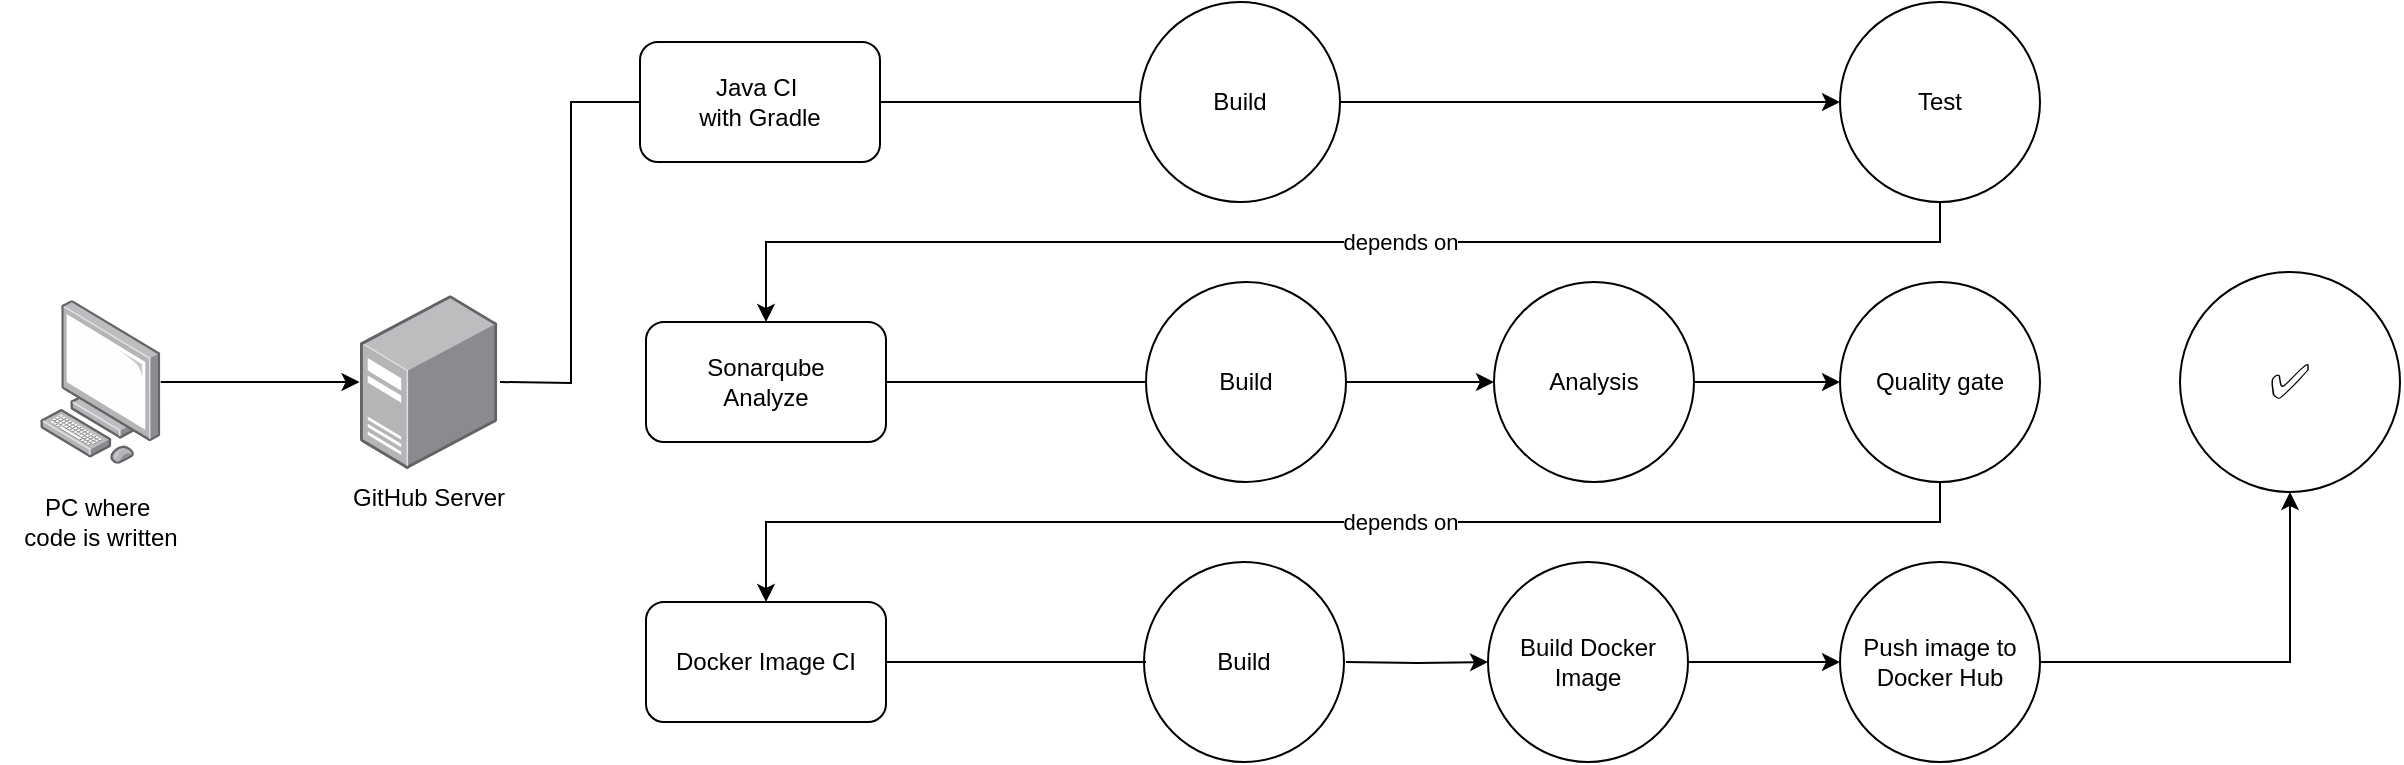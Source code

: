 <mxfile version="25.0.3">
  <diagram name="Page-1" id="lY8ImCbq6xqDSYd5CE9Q">
    <mxGraphModel dx="1236" dy="531" grid="1" gridSize="10" guides="1" tooltips="1" connect="1" arrows="1" fold="1" page="1" pageScale="1" pageWidth="1700" pageHeight="1100" math="0" shadow="0">
      <root>
        <mxCell id="0" />
        <mxCell id="1" parent="0" />
        <mxCell id="h6P8nCgVh_O-HDzW5caL-2" value="Build" style="ellipse;whiteSpace=wrap;html=1;aspect=fixed;" parent="1" vertex="1">
          <mxGeometry x="612" y="400" width="100" height="100" as="geometry" />
        </mxCell>
        <mxCell id="h6P8nCgVh_O-HDzW5caL-3" value="Docker Image CI" style="rounded=1;whiteSpace=wrap;html=1;" parent="1" vertex="1">
          <mxGeometry x="363" y="420" width="120" height="60" as="geometry" />
        </mxCell>
        <mxCell id="h6P8nCgVh_O-HDzW5caL-4" style="edgeStyle=orthogonalEdgeStyle;rounded=0;orthogonalLoop=1;jettySize=auto;html=1;entryX=0;entryY=0.5;entryDx=0;entryDy=0;" parent="1" source="h6P8nCgVh_O-HDzW5caL-5" target="h6P8nCgVh_O-HDzW5caL-11" edge="1">
          <mxGeometry relative="1" as="geometry" />
        </mxCell>
        <mxCell id="h6P8nCgVh_O-HDzW5caL-5" value="Build" style="ellipse;whiteSpace=wrap;html=1;aspect=fixed;" parent="1" vertex="1">
          <mxGeometry x="610" y="120" width="100" height="100" as="geometry" />
        </mxCell>
        <mxCell id="h6P8nCgVh_O-HDzW5caL-6" value="Java CI&amp;nbsp;&lt;div&gt;with Gradle&lt;/div&gt;" style="rounded=1;whiteSpace=wrap;html=1;" parent="1" vertex="1">
          <mxGeometry x="360" y="140" width="120" height="60" as="geometry" />
        </mxCell>
        <mxCell id="h6P8nCgVh_O-HDzW5caL-7" style="edgeStyle=orthogonalEdgeStyle;rounded=0;orthogonalLoop=1;jettySize=auto;html=1;entryX=0;entryY=0.5;entryDx=0;entryDy=0;" parent="1" source="h6P8nCgVh_O-HDzW5caL-8" target="eLSRReAdFemIOKwLZGMY-1" edge="1">
          <mxGeometry relative="1" as="geometry" />
        </mxCell>
        <mxCell id="h6P8nCgVh_O-HDzW5caL-8" value="Build" style="ellipse;whiteSpace=wrap;html=1;aspect=fixed;" parent="1" vertex="1">
          <mxGeometry x="613" y="260" width="100" height="100" as="geometry" />
        </mxCell>
        <mxCell id="h6P8nCgVh_O-HDzW5caL-9" value="Sonarqube&lt;div&gt;Analyze&lt;/div&gt;" style="rounded=1;whiteSpace=wrap;html=1;" parent="1" vertex="1">
          <mxGeometry x="363" y="280" width="120" height="60" as="geometry" />
        </mxCell>
        <mxCell id="3mGRXp6iqAVC4NsbLFMK-4" style="edgeStyle=orthogonalEdgeStyle;rounded=0;orthogonalLoop=1;jettySize=auto;html=1;entryX=0.5;entryY=0;entryDx=0;entryDy=0;" edge="1" parent="1" source="h6P8nCgVh_O-HDzW5caL-11" target="h6P8nCgVh_O-HDzW5caL-9">
          <mxGeometry relative="1" as="geometry">
            <Array as="points">
              <mxPoint x="1010" y="240" />
              <mxPoint x="423" y="240" />
            </Array>
          </mxGeometry>
        </mxCell>
        <mxCell id="3mGRXp6iqAVC4NsbLFMK-7" value="depends on" style="edgeLabel;html=1;align=center;verticalAlign=middle;resizable=0;points=[];" vertex="1" connectable="0" parent="3mGRXp6iqAVC4NsbLFMK-4">
          <mxGeometry x="0.48" y="-2" relative="1" as="geometry">
            <mxPoint x="189" y="2" as="offset" />
          </mxGeometry>
        </mxCell>
        <mxCell id="h6P8nCgVh_O-HDzW5caL-11" value="Test" style="ellipse;whiteSpace=wrap;html=1;aspect=fixed;" parent="1" vertex="1">
          <mxGeometry x="960" y="120" width="100" height="100" as="geometry" />
        </mxCell>
        <mxCell id="h6P8nCgVh_O-HDzW5caL-12" value="" style="endArrow=none;html=1;rounded=0;exitX=1;exitY=0.5;exitDx=0;exitDy=0;entryX=0;entryY=0.5;entryDx=0;entryDy=0;" parent="1" source="h6P8nCgVh_O-HDzW5caL-3" edge="1">
          <mxGeometry width="50" height="50" relative="1" as="geometry">
            <mxPoint x="693" y="585" as="sourcePoint" />
            <mxPoint x="613" y="450" as="targetPoint" />
          </mxGeometry>
        </mxCell>
        <mxCell id="h6P8nCgVh_O-HDzW5caL-13" value="" style="endArrow=none;html=1;rounded=0;exitX=1;exitY=0.5;exitDx=0;exitDy=0;entryX=0;entryY=0.5;entryDx=0;entryDy=0;" parent="1" source="h6P8nCgVh_O-HDzW5caL-6" target="h6P8nCgVh_O-HDzW5caL-5" edge="1">
          <mxGeometry width="50" height="50" relative="1" as="geometry">
            <mxPoint x="480" y="169.5" as="sourcePoint" />
            <mxPoint x="610" y="169.5" as="targetPoint" />
          </mxGeometry>
        </mxCell>
        <mxCell id="h6P8nCgVh_O-HDzW5caL-14" value="" style="endArrow=none;html=1;rounded=0;entryX=0;entryY=0.5;entryDx=0;entryDy=0;exitX=1;exitY=0.5;exitDx=0;exitDy=0;" parent="1" source="h6P8nCgVh_O-HDzW5caL-9" target="h6P8nCgVh_O-HDzW5caL-8" edge="1">
          <mxGeometry width="50" height="50" relative="1" as="geometry">
            <mxPoint x="483" y="320" as="sourcePoint" />
            <mxPoint x="613" y="309.5" as="targetPoint" />
          </mxGeometry>
        </mxCell>
        <mxCell id="h6P8nCgVh_O-HDzW5caL-15" value="&lt;font style=&quot;font-size: 24px;&quot;&gt;✅&lt;/font&gt;" style="ellipse;whiteSpace=wrap;html=1;aspect=fixed;" parent="1" vertex="1">
          <mxGeometry x="1130" y="255" width="110" height="110" as="geometry" />
        </mxCell>
        <mxCell id="h6P8nCgVh_O-HDzW5caL-16" value="" style="image;points=[];aspect=fixed;html=1;align=center;shadow=0;dashed=0;image=img/lib/allied_telesis/computer_and_terminals/Personal_Computer.svg;" parent="1" vertex="1">
          <mxGeometry x="60" y="269.1" width="60.36" height="81.8" as="geometry" />
        </mxCell>
        <mxCell id="h6P8nCgVh_O-HDzW5caL-17" value="GitHub Server" style="image;points=[];aspect=fixed;html=1;align=center;shadow=0;dashed=0;image=img/lib/allied_telesis/computer_and_terminals/Server_Desktop.svg;" parent="1" vertex="1">
          <mxGeometry x="220" y="266.5" width="68.63" height="87" as="geometry" />
        </mxCell>
        <mxCell id="h6P8nCgVh_O-HDzW5caL-18" style="edgeStyle=orthogonalEdgeStyle;rounded=0;orthogonalLoop=1;jettySize=auto;html=1;entryX=-0.003;entryY=0.5;entryDx=0;entryDy=0;entryPerimeter=0;" parent="1" source="h6P8nCgVh_O-HDzW5caL-16" target="h6P8nCgVh_O-HDzW5caL-17" edge="1">
          <mxGeometry relative="1" as="geometry" />
        </mxCell>
        <mxCell id="h6P8nCgVh_O-HDzW5caL-20" value="" style="endArrow=none;html=1;rounded=0;entryX=0;entryY=0.5;entryDx=0;entryDy=0;edgeStyle=orthogonalEdgeStyle;" parent="1" target="h6P8nCgVh_O-HDzW5caL-6" edge="1">
          <mxGeometry width="50" height="50" relative="1" as="geometry">
            <mxPoint x="290" y="310" as="sourcePoint" />
            <mxPoint x="530" y="330" as="targetPoint" />
          </mxGeometry>
        </mxCell>
        <mxCell id="h6P8nCgVh_O-HDzW5caL-22" value="PC where&amp;nbsp;&lt;div&gt;code is written&lt;/div&gt;" style="text;html=1;align=center;verticalAlign=middle;resizable=0;points=[];autosize=1;strokeColor=none;fillColor=none;" parent="1" vertex="1">
          <mxGeometry x="40.18" y="360" width="100" height="40" as="geometry" />
        </mxCell>
        <mxCell id="eLSRReAdFemIOKwLZGMY-3" style="edgeStyle=orthogonalEdgeStyle;rounded=0;orthogonalLoop=1;jettySize=auto;html=1;entryX=0;entryY=0.5;entryDx=0;entryDy=0;" parent="1" source="eLSRReAdFemIOKwLZGMY-1" target="eLSRReAdFemIOKwLZGMY-2" edge="1">
          <mxGeometry relative="1" as="geometry" />
        </mxCell>
        <mxCell id="eLSRReAdFemIOKwLZGMY-1" value="Analysis" style="ellipse;whiteSpace=wrap;html=1;aspect=fixed;" parent="1" vertex="1">
          <mxGeometry x="787" y="260" width="100" height="100" as="geometry" />
        </mxCell>
        <mxCell id="3mGRXp6iqAVC4NsbLFMK-5" style="edgeStyle=orthogonalEdgeStyle;rounded=0;orthogonalLoop=1;jettySize=auto;html=1;entryX=0.5;entryY=0;entryDx=0;entryDy=0;" edge="1" parent="1" source="eLSRReAdFemIOKwLZGMY-2" target="h6P8nCgVh_O-HDzW5caL-3">
          <mxGeometry relative="1" as="geometry">
            <Array as="points">
              <mxPoint x="1010" y="380" />
              <mxPoint x="423" y="380" />
            </Array>
          </mxGeometry>
        </mxCell>
        <mxCell id="eLSRReAdFemIOKwLZGMY-2" value="Quality gate" style="ellipse;whiteSpace=wrap;html=1;aspect=fixed;" parent="1" vertex="1">
          <mxGeometry x="960" y="260" width="100" height="100" as="geometry" />
        </mxCell>
        <mxCell id="eLSRReAdFemIOKwLZGMY-6" value="" style="edgeStyle=orthogonalEdgeStyle;rounded=0;orthogonalLoop=1;jettySize=auto;html=1;entryX=0;entryY=0.5;entryDx=0;entryDy=0;" parent="1" target="eLSRReAdFemIOKwLZGMY-5" edge="1">
          <mxGeometry relative="1" as="geometry">
            <mxPoint x="713" y="450" as="sourcePoint" />
            <mxPoint x="1155" y="540" as="targetPoint" />
          </mxGeometry>
        </mxCell>
        <mxCell id="eLSRReAdFemIOKwLZGMY-5" value="Build Docker&lt;div&gt;Image&lt;/div&gt;" style="ellipse;whiteSpace=wrap;html=1;aspect=fixed;" parent="1" vertex="1">
          <mxGeometry x="784" y="400" width="100" height="100" as="geometry" />
        </mxCell>
        <mxCell id="eLSRReAdFemIOKwLZGMY-8" value="" style="edgeStyle=orthogonalEdgeStyle;rounded=0;orthogonalLoop=1;jettySize=auto;html=1;entryX=0;entryY=0.5;entryDx=0;entryDy=0;" parent="1" source="eLSRReAdFemIOKwLZGMY-5" target="eLSRReAdFemIOKwLZGMY-7" edge="1">
          <mxGeometry relative="1" as="geometry">
            <mxPoint x="880" y="450" as="sourcePoint" />
            <mxPoint x="1155" y="540" as="targetPoint" />
          </mxGeometry>
        </mxCell>
        <mxCell id="3mGRXp6iqAVC4NsbLFMK-6" style="edgeStyle=orthogonalEdgeStyle;rounded=0;orthogonalLoop=1;jettySize=auto;html=1;entryX=0.5;entryY=1;entryDx=0;entryDy=0;" edge="1" parent="1" source="eLSRReAdFemIOKwLZGMY-7" target="h6P8nCgVh_O-HDzW5caL-15">
          <mxGeometry relative="1" as="geometry" />
        </mxCell>
        <mxCell id="eLSRReAdFemIOKwLZGMY-7" value="Push image to Docker Hub" style="ellipse;whiteSpace=wrap;html=1;aspect=fixed;" parent="1" vertex="1">
          <mxGeometry x="960" y="400" width="100" height="100" as="geometry" />
        </mxCell>
        <mxCell id="3mGRXp6iqAVC4NsbLFMK-8" value="depends on" style="edgeLabel;html=1;align=center;verticalAlign=middle;resizable=0;points=[];" vertex="1" connectable="0" parent="1">
          <mxGeometry x="740" y="380" as="geometry" />
        </mxCell>
      </root>
    </mxGraphModel>
  </diagram>
</mxfile>
